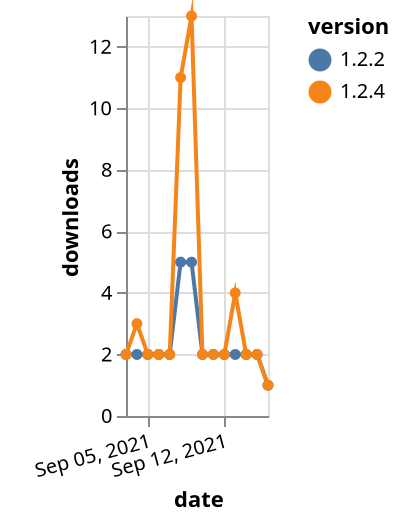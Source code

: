 {"$schema": "https://vega.github.io/schema/vega-lite/v5.json", "description": "A simple bar chart with embedded data.", "data": {"values": [{"date": "2021-09-03", "total": 3440, "delta": 2, "version": "1.2.2"}, {"date": "2021-09-04", "total": 3442, "delta": 2, "version": "1.2.2"}, {"date": "2021-09-05", "total": 3444, "delta": 2, "version": "1.2.2"}, {"date": "2021-09-06", "total": 3446, "delta": 2, "version": "1.2.2"}, {"date": "2021-09-07", "total": 3448, "delta": 2, "version": "1.2.2"}, {"date": "2021-09-08", "total": 3453, "delta": 5, "version": "1.2.2"}, {"date": "2021-09-09", "total": 3458, "delta": 5, "version": "1.2.2"}, {"date": "2021-09-10", "total": 3460, "delta": 2, "version": "1.2.2"}, {"date": "2021-09-11", "total": 3462, "delta": 2, "version": "1.2.2"}, {"date": "2021-09-12", "total": 3464, "delta": 2, "version": "1.2.2"}, {"date": "2021-09-13", "total": 3466, "delta": 2, "version": "1.2.2"}, {"date": "2021-09-14", "total": 3468, "delta": 2, "version": "1.2.2"}, {"date": "2021-09-15", "total": 3470, "delta": 2, "version": "1.2.2"}, {"date": "2021-09-16", "total": 3471, "delta": 1, "version": "1.2.2"}, {"date": "2021-09-03", "total": 3868, "delta": 2, "version": "1.2.4"}, {"date": "2021-09-04", "total": 3871, "delta": 3, "version": "1.2.4"}, {"date": "2021-09-05", "total": 3873, "delta": 2, "version": "1.2.4"}, {"date": "2021-09-06", "total": 3875, "delta": 2, "version": "1.2.4"}, {"date": "2021-09-07", "total": 3877, "delta": 2, "version": "1.2.4"}, {"date": "2021-09-08", "total": 3888, "delta": 11, "version": "1.2.4"}, {"date": "2021-09-09", "total": 3901, "delta": 13, "version": "1.2.4"}, {"date": "2021-09-10", "total": 3903, "delta": 2, "version": "1.2.4"}, {"date": "2021-09-11", "total": 3905, "delta": 2, "version": "1.2.4"}, {"date": "2021-09-12", "total": 3907, "delta": 2, "version": "1.2.4"}, {"date": "2021-09-13", "total": 3911, "delta": 4, "version": "1.2.4"}, {"date": "2021-09-14", "total": 3913, "delta": 2, "version": "1.2.4"}, {"date": "2021-09-15", "total": 3915, "delta": 2, "version": "1.2.4"}, {"date": "2021-09-16", "total": 3916, "delta": 1, "version": "1.2.4"}]}, "width": "container", "mark": {"type": "line", "point": {"filled": true}}, "encoding": {"x": {"field": "date", "type": "temporal", "timeUnit": "yearmonthdate", "title": "date", "axis": {"labelAngle": -15}}, "y": {"field": "delta", "type": "quantitative", "title": "downloads"}, "color": {"field": "version", "type": "nominal"}, "tooltip": {"field": "delta"}}}